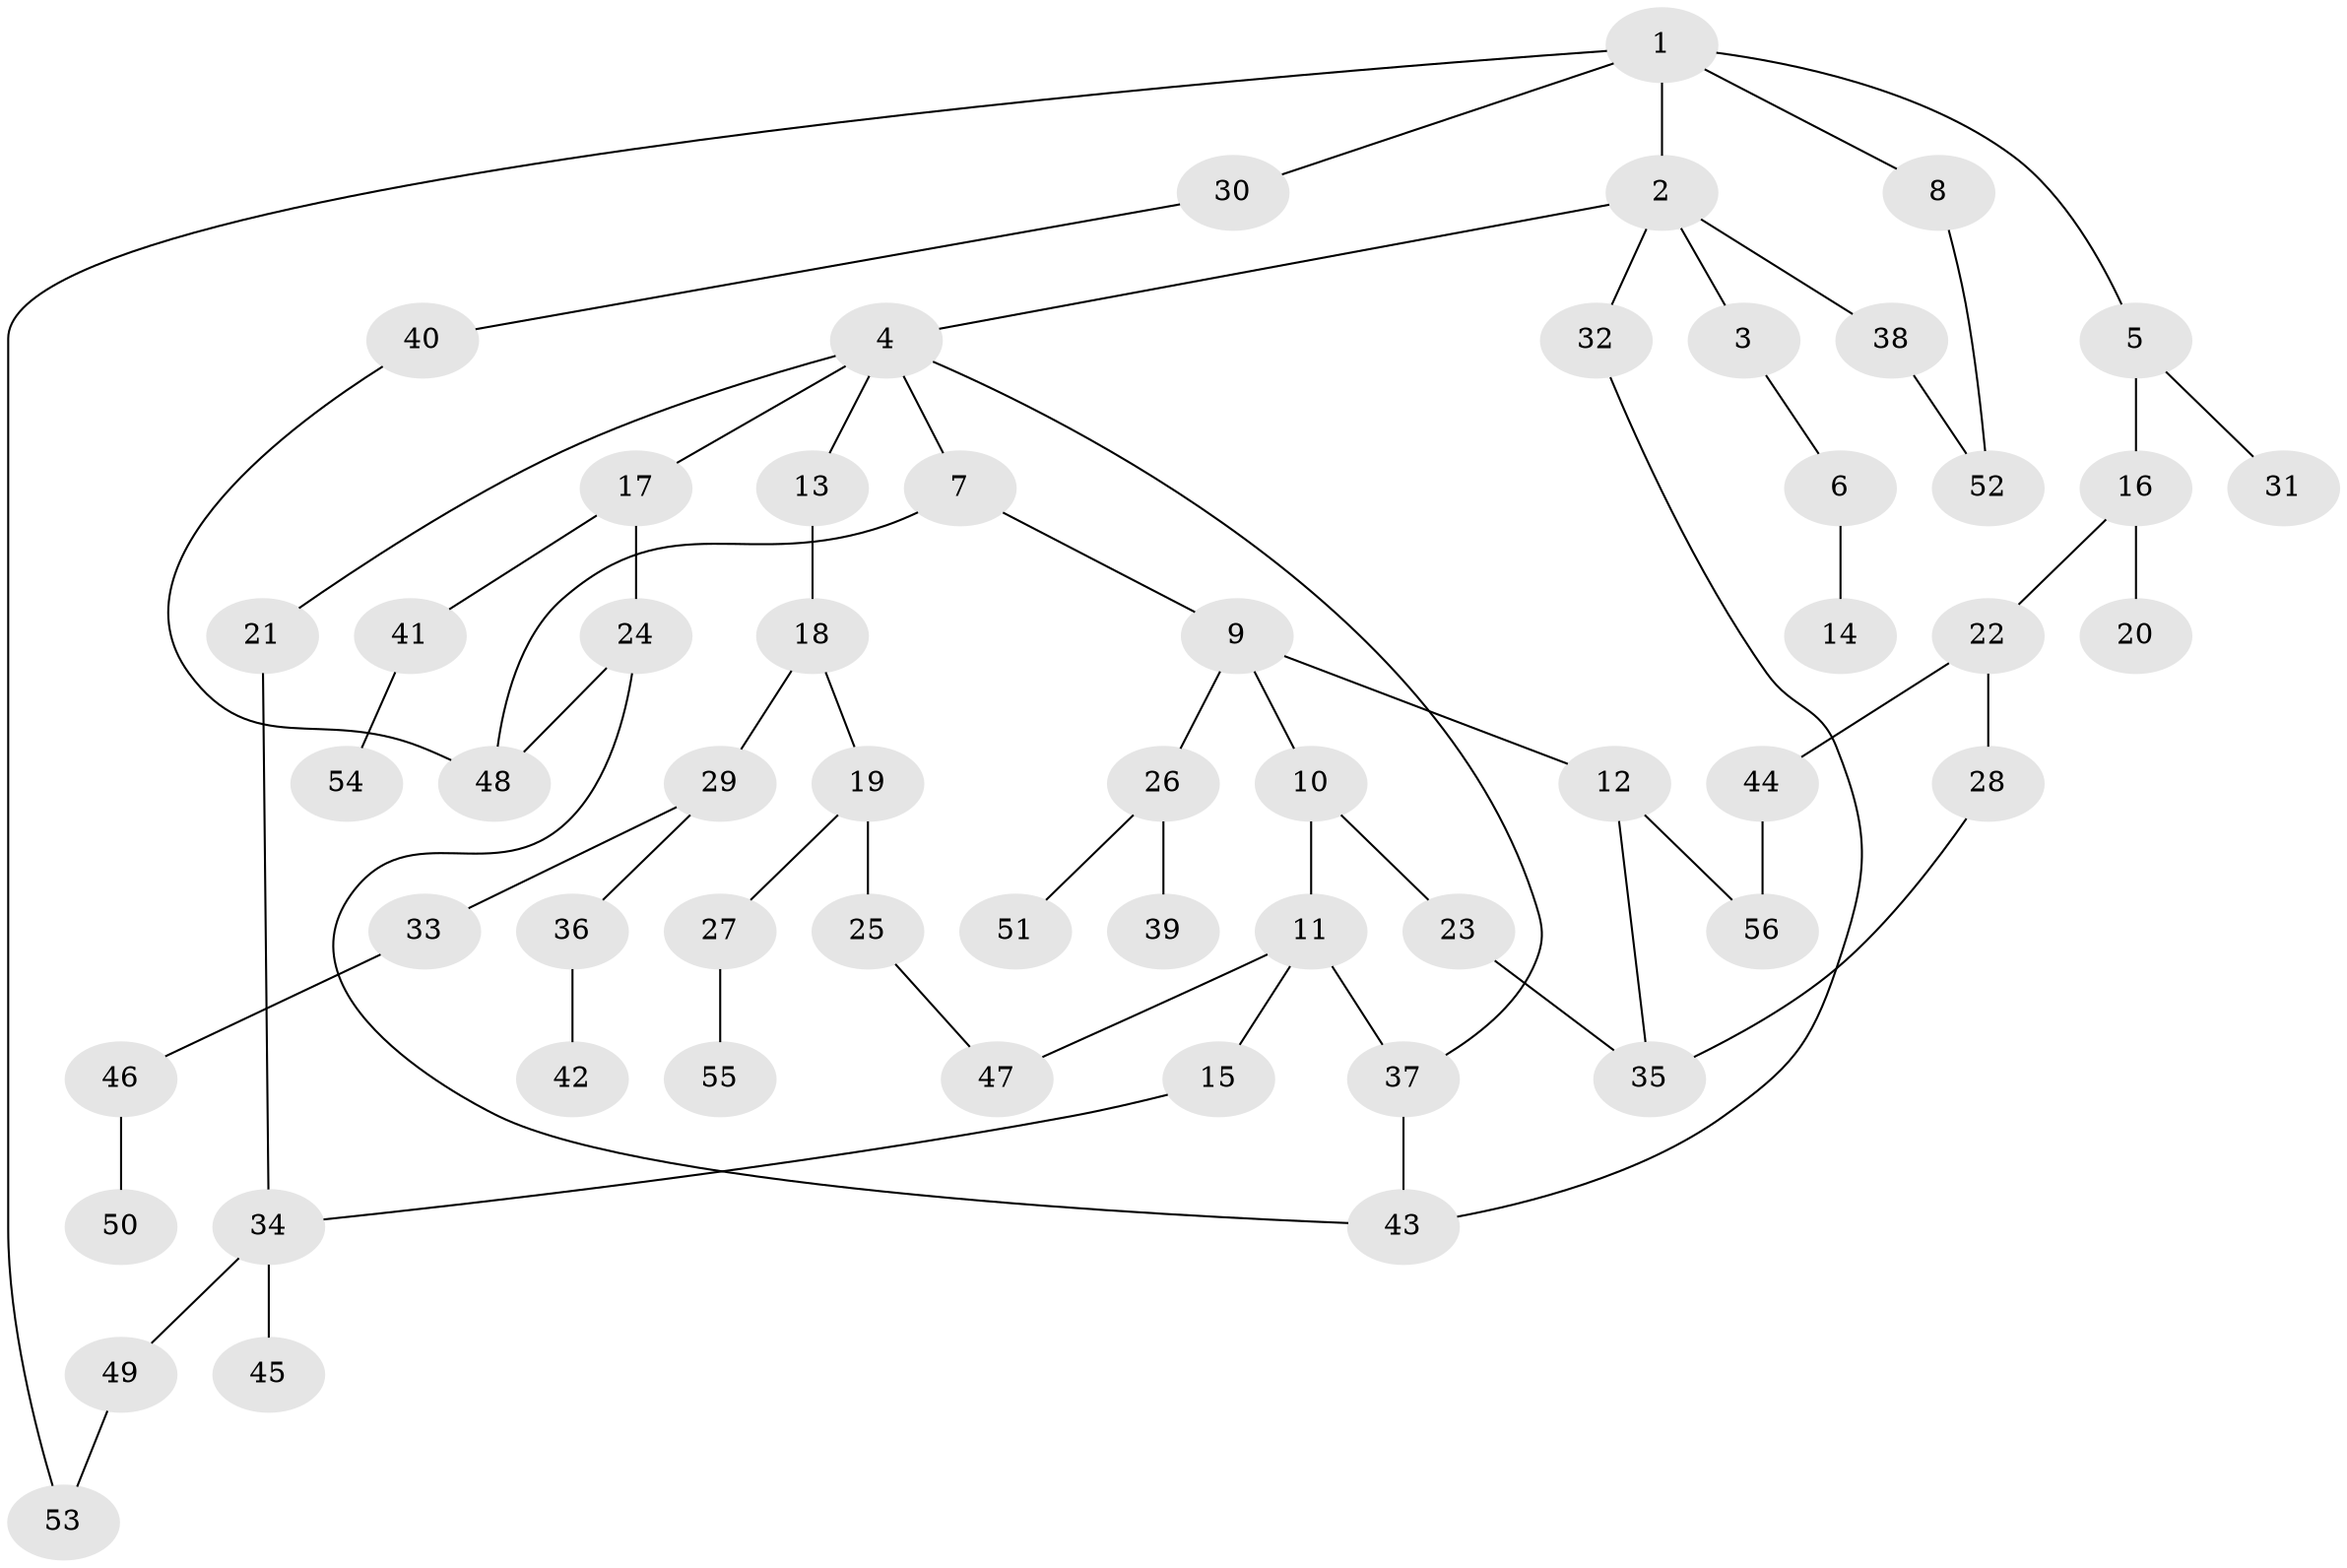 // original degree distribution, {5: 0.01282051282051282, 6: 0.01282051282051282, 2: 0.32051282051282054, 7: 0.01282051282051282, 3: 0.23076923076923078, 4: 0.10256410256410256, 1: 0.3076923076923077}
// Generated by graph-tools (version 1.1) at 2025/49/03/04/25 22:49:11]
// undirected, 56 vertices, 67 edges
graph export_dot {
  node [color=gray90,style=filled];
  1;
  2;
  3;
  4;
  5;
  6;
  7;
  8;
  9;
  10;
  11;
  12;
  13;
  14;
  15;
  16;
  17;
  18;
  19;
  20;
  21;
  22;
  23;
  24;
  25;
  26;
  27;
  28;
  29;
  30;
  31;
  32;
  33;
  34;
  35;
  36;
  37;
  38;
  39;
  40;
  41;
  42;
  43;
  44;
  45;
  46;
  47;
  48;
  49;
  50;
  51;
  52;
  53;
  54;
  55;
  56;
  1 -- 2 [weight=1.0];
  1 -- 5 [weight=1.0];
  1 -- 8 [weight=1.0];
  1 -- 30 [weight=1.0];
  1 -- 53 [weight=1.0];
  2 -- 3 [weight=1.0];
  2 -- 4 [weight=1.0];
  2 -- 32 [weight=1.0];
  2 -- 38 [weight=1.0];
  3 -- 6 [weight=1.0];
  4 -- 7 [weight=1.0];
  4 -- 13 [weight=1.0];
  4 -- 17 [weight=1.0];
  4 -- 21 [weight=1.0];
  4 -- 37 [weight=1.0];
  5 -- 16 [weight=1.0];
  5 -- 31 [weight=1.0];
  6 -- 14 [weight=1.0];
  7 -- 9 [weight=1.0];
  7 -- 48 [weight=1.0];
  8 -- 52 [weight=1.0];
  9 -- 10 [weight=1.0];
  9 -- 12 [weight=1.0];
  9 -- 26 [weight=1.0];
  10 -- 11 [weight=1.0];
  10 -- 23 [weight=1.0];
  11 -- 15 [weight=1.0];
  11 -- 37 [weight=1.0];
  11 -- 47 [weight=1.0];
  12 -- 35 [weight=1.0];
  12 -- 56 [weight=1.0];
  13 -- 18 [weight=1.0];
  15 -- 34 [weight=1.0];
  16 -- 20 [weight=1.0];
  16 -- 22 [weight=1.0];
  17 -- 24 [weight=1.0];
  17 -- 41 [weight=1.0];
  18 -- 19 [weight=1.0];
  18 -- 29 [weight=1.0];
  19 -- 25 [weight=1.0];
  19 -- 27 [weight=1.0];
  21 -- 34 [weight=1.0];
  22 -- 28 [weight=1.0];
  22 -- 44 [weight=1.0];
  23 -- 35 [weight=1.0];
  24 -- 43 [weight=1.0];
  24 -- 48 [weight=1.0];
  25 -- 47 [weight=1.0];
  26 -- 39 [weight=1.0];
  26 -- 51 [weight=1.0];
  27 -- 55 [weight=1.0];
  28 -- 35 [weight=1.0];
  29 -- 33 [weight=1.0];
  29 -- 36 [weight=1.0];
  30 -- 40 [weight=1.0];
  32 -- 43 [weight=1.0];
  33 -- 46 [weight=1.0];
  34 -- 45 [weight=1.0];
  34 -- 49 [weight=1.0];
  36 -- 42 [weight=1.0];
  37 -- 43 [weight=1.0];
  38 -- 52 [weight=1.0];
  40 -- 48 [weight=1.0];
  41 -- 54 [weight=1.0];
  44 -- 56 [weight=1.0];
  46 -- 50 [weight=1.0];
  49 -- 53 [weight=1.0];
}
